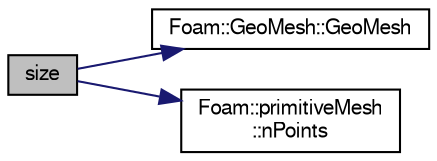 digraph "size"
{
  bgcolor="transparent";
  edge [fontname="FreeSans",fontsize="10",labelfontname="FreeSans",labelfontsize="10"];
  node [fontname="FreeSans",fontsize="10",shape=record];
  rankdir="LR";
  Node15 [label="size",height=0.2,width=0.4,color="black", fillcolor="grey75", style="filled", fontcolor="black"];
  Node15 -> Node16 [color="midnightblue",fontsize="10",style="solid",fontname="FreeSans"];
  Node16 [label="Foam::GeoMesh::GeoMesh",height=0.2,width=0.4,color="black",URL="$a27110.html#ace3aa61757040c88714ccd52ae9e96e6",tooltip="Construct from MESH. "];
  Node15 -> Node17 [color="midnightblue",fontsize="10",style="solid",fontname="FreeSans"];
  Node17 [label="Foam::primitiveMesh\l::nPoints",height=0.2,width=0.4,color="black",URL="$a27530.html#a1c886a784a597459dbf2d9470798e9dd"];
}
